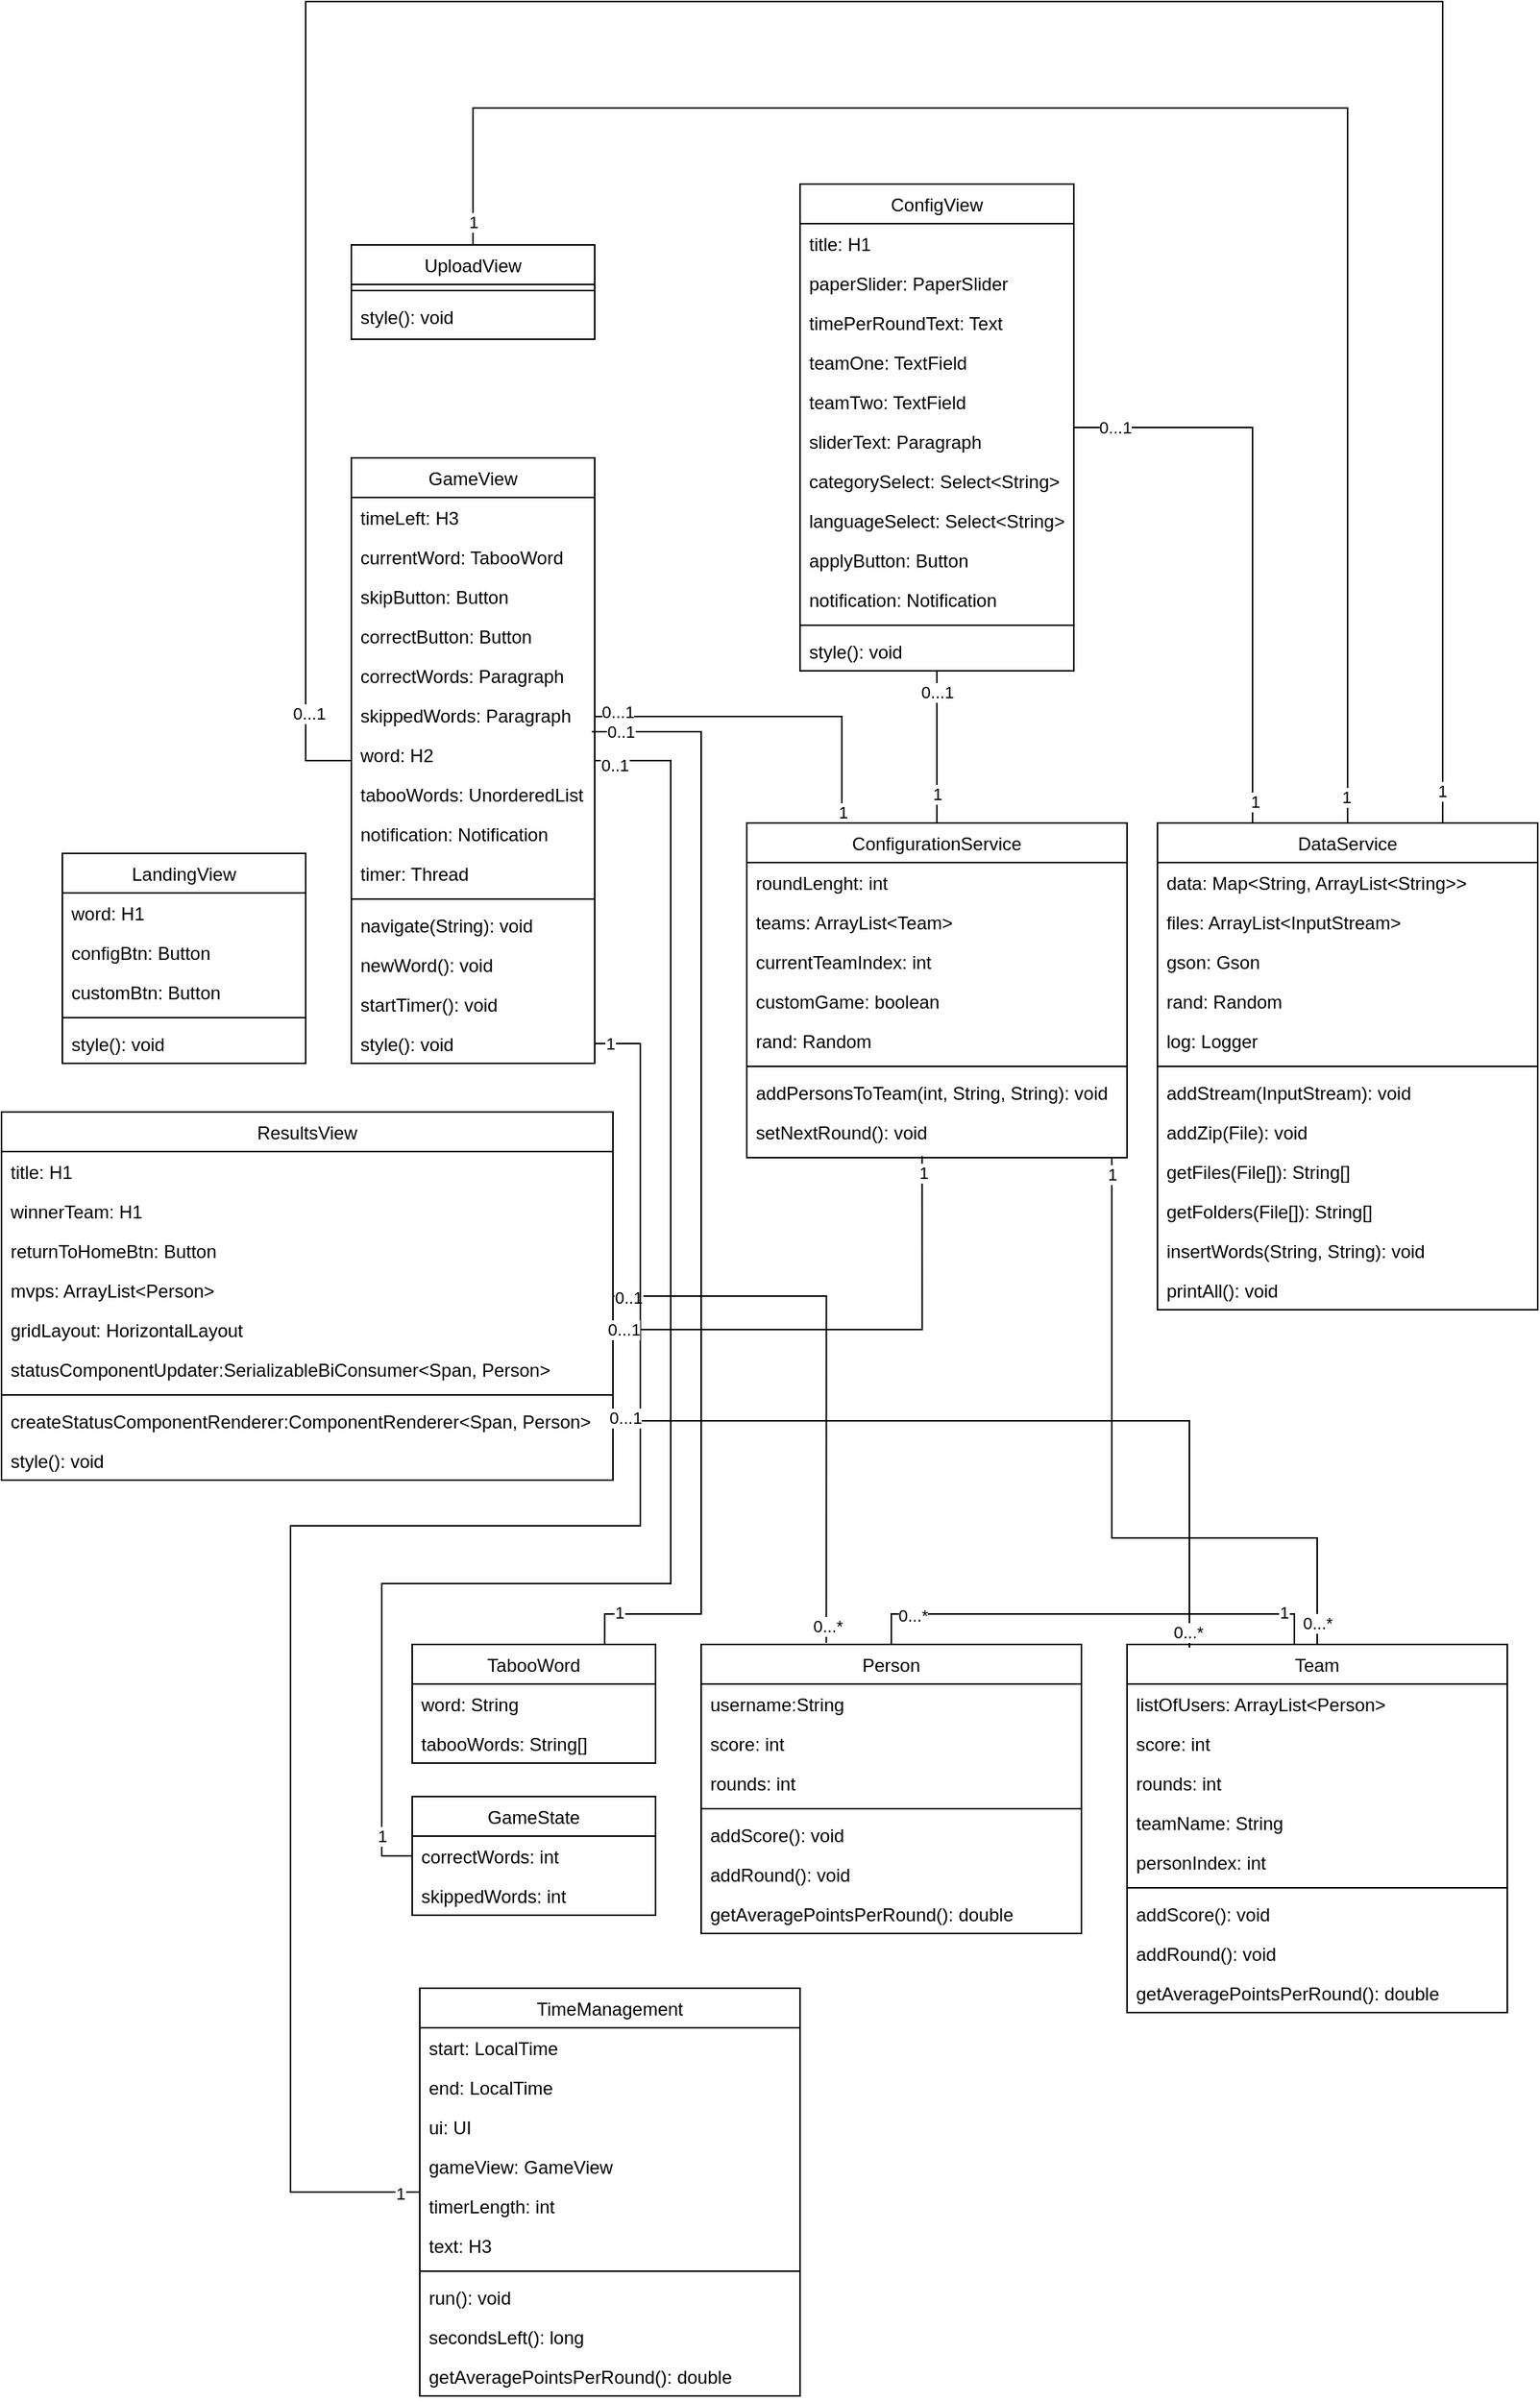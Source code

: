 <mxfile version="16.5.2" type="device"><diagram id="C5RBs43oDa-KdzZeNtuy" name="Page-1"><mxGraphModel dx="3749" dy="2058" grid="1" gridSize="10" guides="1" tooltips="1" connect="1" arrows="1" fold="1" page="1" pageScale="1" pageWidth="827" pageHeight="1169" math="0" shadow="0"><root><mxCell id="WIyWlLk6GJQsqaUBKTNV-0"/><mxCell id="WIyWlLk6GJQsqaUBKTNV-1" parent="WIyWlLk6GJQsqaUBKTNV-0"/><mxCell id="B-01L2LIRHP49PmQpTHp-0" value="LandingView" style="swimlane;fontStyle=0;align=center;verticalAlign=top;childLayout=stackLayout;horizontal=1;startSize=26;horizontalStack=0;resizeParent=1;resizeLast=0;collapsible=1;marginBottom=0;rounded=0;shadow=0;strokeWidth=1;" vertex="1" parent="WIyWlLk6GJQsqaUBKTNV-1"><mxGeometry x="130" y="1090" width="160" height="138" as="geometry"><mxRectangle x="340" y="380" width="170" height="26" as="alternateBounds"/></mxGeometry></mxCell><mxCell id="B-01L2LIRHP49PmQpTHp-1" value="word: H1&#xA;" style="text;align=left;verticalAlign=top;spacingLeft=4;spacingRight=4;overflow=hidden;rotatable=0;points=[[0,0.5],[1,0.5]];portConstraint=eastwest;" vertex="1" parent="B-01L2LIRHP49PmQpTHp-0"><mxGeometry y="26" width="160" height="26" as="geometry"/></mxCell><mxCell id="B-01L2LIRHP49PmQpTHp-3" value="configBtn: Button" style="text;align=left;verticalAlign=top;spacingLeft=4;spacingRight=4;overflow=hidden;rotatable=0;points=[[0,0.5],[1,0.5]];portConstraint=eastwest;" vertex="1" parent="B-01L2LIRHP49PmQpTHp-0"><mxGeometry y="52" width="160" height="26" as="geometry"/></mxCell><mxCell id="B-01L2LIRHP49PmQpTHp-4" value="customBtn: Button" style="text;align=left;verticalAlign=top;spacingLeft=4;spacingRight=4;overflow=hidden;rotatable=0;points=[[0,0.5],[1,0.5]];portConstraint=eastwest;" vertex="1" parent="B-01L2LIRHP49PmQpTHp-0"><mxGeometry y="78" width="160" height="26" as="geometry"/></mxCell><mxCell id="B-01L2LIRHP49PmQpTHp-2" value="" style="line;html=1;strokeWidth=1;align=left;verticalAlign=middle;spacingTop=-1;spacingLeft=3;spacingRight=3;rotatable=0;labelPosition=right;points=[];portConstraint=eastwest;" vertex="1" parent="B-01L2LIRHP49PmQpTHp-0"><mxGeometry y="104" width="160" height="8" as="geometry"/></mxCell><mxCell id="B-01L2LIRHP49PmQpTHp-5" value="style(): void" style="text;align=left;verticalAlign=top;spacingLeft=4;spacingRight=4;overflow=hidden;rotatable=0;points=[[0,0.5],[1,0.5]];portConstraint=eastwest;" vertex="1" parent="B-01L2LIRHP49PmQpTHp-0"><mxGeometry y="112" width="160" height="26" as="geometry"/></mxCell><mxCell id="B-01L2LIRHP49PmQpTHp-134" style="edgeStyle=orthogonalEdgeStyle;rounded=0;orthogonalLoop=1;jettySize=auto;html=1;entryX=0.5;entryY=0;entryDx=0;entryDy=0;endArrow=none;endFill=0;" edge="1" parent="WIyWlLk6GJQsqaUBKTNV-1" source="B-01L2LIRHP49PmQpTHp-6" target="B-01L2LIRHP49PmQpTHp-62"><mxGeometry relative="1" as="geometry"><Array as="points"><mxPoint x="400" y="600"/><mxPoint x="975" y="600"/></Array></mxGeometry></mxCell><mxCell id="B-01L2LIRHP49PmQpTHp-136" value="1" style="edgeLabel;html=1;align=center;verticalAlign=middle;resizable=0;points=[];" vertex="1" connectable="0" parent="B-01L2LIRHP49PmQpTHp-134"><mxGeometry x="-0.974" relative="1" as="geometry"><mxPoint as="offset"/></mxGeometry></mxCell><mxCell id="B-01L2LIRHP49PmQpTHp-137" value="1" style="edgeLabel;html=1;align=center;verticalAlign=middle;resizable=0;points=[];" vertex="1" connectable="0" parent="B-01L2LIRHP49PmQpTHp-134"><mxGeometry x="0.97" y="-1" relative="1" as="geometry"><mxPoint as="offset"/></mxGeometry></mxCell><mxCell id="B-01L2LIRHP49PmQpTHp-6" value="UploadView" style="swimlane;fontStyle=0;align=center;verticalAlign=top;childLayout=stackLayout;horizontal=1;startSize=26;horizontalStack=0;resizeParent=1;resizeLast=0;collapsible=1;marginBottom=0;rounded=0;shadow=0;strokeWidth=1;" vertex="1" parent="WIyWlLk6GJQsqaUBKTNV-1"><mxGeometry x="320" y="690" width="160" height="62" as="geometry"><mxRectangle x="340" y="380" width="170" height="26" as="alternateBounds"/></mxGeometry></mxCell><mxCell id="B-01L2LIRHP49PmQpTHp-10" value="" style="line;html=1;strokeWidth=1;align=left;verticalAlign=middle;spacingTop=-1;spacingLeft=3;spacingRight=3;rotatable=0;labelPosition=right;points=[];portConstraint=eastwest;" vertex="1" parent="B-01L2LIRHP49PmQpTHp-6"><mxGeometry y="26" width="160" height="8" as="geometry"/></mxCell><mxCell id="B-01L2LIRHP49PmQpTHp-11" value="style(): void" style="text;align=left;verticalAlign=top;spacingLeft=4;spacingRight=4;overflow=hidden;rotatable=0;points=[[0,0.5],[1,0.5]];portConstraint=eastwest;" vertex="1" parent="B-01L2LIRHP49PmQpTHp-6"><mxGeometry y="34" width="160" height="26" as="geometry"/></mxCell><mxCell id="B-01L2LIRHP49PmQpTHp-131" style="edgeStyle=orthogonalEdgeStyle;rounded=0;orthogonalLoop=1;jettySize=auto;html=1;entryX=0.5;entryY=0;entryDx=0;entryDy=0;endArrow=none;endFill=0;" edge="1" parent="WIyWlLk6GJQsqaUBKTNV-1" source="B-01L2LIRHP49PmQpTHp-12" target="B-01L2LIRHP49PmQpTHp-52"><mxGeometry relative="1" as="geometry"/></mxCell><mxCell id="B-01L2LIRHP49PmQpTHp-132" value="0...1" style="edgeLabel;html=1;align=center;verticalAlign=middle;resizable=0;points=[];" vertex="1" connectable="0" parent="B-01L2LIRHP49PmQpTHp-131"><mxGeometry x="-0.723" relative="1" as="geometry"><mxPoint as="offset"/></mxGeometry></mxCell><mxCell id="B-01L2LIRHP49PmQpTHp-133" value="1" style="edgeLabel;html=1;align=center;verticalAlign=middle;resizable=0;points=[];" vertex="1" connectable="0" parent="B-01L2LIRHP49PmQpTHp-131"><mxGeometry x="0.614" relative="1" as="geometry"><mxPoint as="offset"/></mxGeometry></mxCell><mxCell id="B-01L2LIRHP49PmQpTHp-135" style="edgeStyle=orthogonalEdgeStyle;rounded=0;orthogonalLoop=1;jettySize=auto;html=1;entryX=0.25;entryY=0;entryDx=0;entryDy=0;endArrow=none;endFill=0;" edge="1" parent="WIyWlLk6GJQsqaUBKTNV-1" source="B-01L2LIRHP49PmQpTHp-12" target="B-01L2LIRHP49PmQpTHp-62"><mxGeometry relative="1" as="geometry"/></mxCell><mxCell id="B-01L2LIRHP49PmQpTHp-138" value="0...1" style="edgeLabel;html=1;align=center;verticalAlign=middle;resizable=0;points=[];" vertex="1" connectable="0" parent="B-01L2LIRHP49PmQpTHp-135"><mxGeometry x="-0.857" relative="1" as="geometry"><mxPoint as="offset"/></mxGeometry></mxCell><mxCell id="B-01L2LIRHP49PmQpTHp-139" value="1" style="edgeLabel;html=1;align=center;verticalAlign=middle;resizable=0;points=[];" vertex="1" connectable="0" parent="B-01L2LIRHP49PmQpTHp-135"><mxGeometry x="0.922" y="1" relative="1" as="geometry"><mxPoint as="offset"/></mxGeometry></mxCell><mxCell id="B-01L2LIRHP49PmQpTHp-12" value="ConfigView" style="swimlane;fontStyle=0;align=center;verticalAlign=top;childLayout=stackLayout;horizontal=1;startSize=26;horizontalStack=0;resizeParent=1;resizeLast=0;collapsible=1;marginBottom=0;rounded=0;shadow=0;strokeWidth=1;" vertex="1" parent="WIyWlLk6GJQsqaUBKTNV-1"><mxGeometry x="615" y="650" width="180" height="320" as="geometry"><mxRectangle x="340" y="380" width="170" height="26" as="alternateBounds"/></mxGeometry></mxCell><mxCell id="B-01L2LIRHP49PmQpTHp-13" value="title: H1" style="text;align=left;verticalAlign=top;spacingLeft=4;spacingRight=4;overflow=hidden;rotatable=0;points=[[0,0.5],[1,0.5]];portConstraint=eastwest;" vertex="1" parent="B-01L2LIRHP49PmQpTHp-12"><mxGeometry y="26" width="180" height="26" as="geometry"/></mxCell><mxCell id="B-01L2LIRHP49PmQpTHp-14" value="paperSlider: PaperSlider" style="text;align=left;verticalAlign=top;spacingLeft=4;spacingRight=4;overflow=hidden;rotatable=0;points=[[0,0.5],[1,0.5]];portConstraint=eastwest;" vertex="1" parent="B-01L2LIRHP49PmQpTHp-12"><mxGeometry y="52" width="180" height="26" as="geometry"/></mxCell><mxCell id="B-01L2LIRHP49PmQpTHp-17" value="timePerRoundText: Text" style="text;align=left;verticalAlign=top;spacingLeft=4;spacingRight=4;overflow=hidden;rotatable=0;points=[[0,0.5],[1,0.5]];portConstraint=eastwest;" vertex="1" parent="B-01L2LIRHP49PmQpTHp-12"><mxGeometry y="78" width="180" height="26" as="geometry"/></mxCell><mxCell id="B-01L2LIRHP49PmQpTHp-19" value="teamOne: TextField" style="text;align=left;verticalAlign=top;spacingLeft=4;spacingRight=4;overflow=hidden;rotatable=0;points=[[0,0.5],[1,0.5]];portConstraint=eastwest;" vertex="1" parent="B-01L2LIRHP49PmQpTHp-12"><mxGeometry y="104" width="180" height="26" as="geometry"/></mxCell><mxCell id="B-01L2LIRHP49PmQpTHp-20" value="teamTwo: TextField" style="text;align=left;verticalAlign=top;spacingLeft=4;spacingRight=4;overflow=hidden;rotatable=0;points=[[0,0.5],[1,0.5]];portConstraint=eastwest;" vertex="1" parent="B-01L2LIRHP49PmQpTHp-12"><mxGeometry y="130" width="180" height="26" as="geometry"/></mxCell><mxCell id="B-01L2LIRHP49PmQpTHp-18" value="sliderText: Paragraph" style="text;align=left;verticalAlign=top;spacingLeft=4;spacingRight=4;overflow=hidden;rotatable=0;points=[[0,0.5],[1,0.5]];portConstraint=eastwest;" vertex="1" parent="B-01L2LIRHP49PmQpTHp-12"><mxGeometry y="156" width="180" height="26" as="geometry"/></mxCell><mxCell id="B-01L2LIRHP49PmQpTHp-21" value="categorySelect: Select&lt;String&gt;" style="text;align=left;verticalAlign=top;spacingLeft=4;spacingRight=4;overflow=hidden;rotatable=0;points=[[0,0.5],[1,0.5]];portConstraint=eastwest;" vertex="1" parent="B-01L2LIRHP49PmQpTHp-12"><mxGeometry y="182" width="180" height="26" as="geometry"/></mxCell><mxCell id="B-01L2LIRHP49PmQpTHp-22" value="languageSelect: Select&lt;String&gt;" style="text;align=left;verticalAlign=top;spacingLeft=4;spacingRight=4;overflow=hidden;rotatable=0;points=[[0,0.5],[1,0.5]];portConstraint=eastwest;" vertex="1" parent="B-01L2LIRHP49PmQpTHp-12"><mxGeometry y="208" width="180" height="26" as="geometry"/></mxCell><mxCell id="B-01L2LIRHP49PmQpTHp-23" value="applyButton: Button" style="text;align=left;verticalAlign=top;spacingLeft=4;spacingRight=4;overflow=hidden;rotatable=0;points=[[0,0.5],[1,0.5]];portConstraint=eastwest;" vertex="1" parent="B-01L2LIRHP49PmQpTHp-12"><mxGeometry y="234" width="180" height="26" as="geometry"/></mxCell><mxCell id="B-01L2LIRHP49PmQpTHp-24" value="notification: Notification" style="text;align=left;verticalAlign=top;spacingLeft=4;spacingRight=4;overflow=hidden;rotatable=0;points=[[0,0.5],[1,0.5]];portConstraint=eastwest;" vertex="1" parent="B-01L2LIRHP49PmQpTHp-12"><mxGeometry y="260" width="180" height="26" as="geometry"/></mxCell><mxCell id="B-01L2LIRHP49PmQpTHp-15" value="" style="line;html=1;strokeWidth=1;align=left;verticalAlign=middle;spacingTop=-1;spacingLeft=3;spacingRight=3;rotatable=0;labelPosition=right;points=[];portConstraint=eastwest;" vertex="1" parent="B-01L2LIRHP49PmQpTHp-12"><mxGeometry y="286" width="180" height="8" as="geometry"/></mxCell><mxCell id="B-01L2LIRHP49PmQpTHp-16" value="style(): void" style="text;align=left;verticalAlign=top;spacingLeft=4;spacingRight=4;overflow=hidden;rotatable=0;points=[[0,0.5],[1,0.5]];portConstraint=eastwest;" vertex="1" parent="B-01L2LIRHP49PmQpTHp-12"><mxGeometry y="294" width="180" height="26" as="geometry"/></mxCell><mxCell id="B-01L2LIRHP49PmQpTHp-140" style="edgeStyle=orthogonalEdgeStyle;rounded=0;orthogonalLoop=1;jettySize=auto;html=1;entryX=0;entryY=0.5;entryDx=0;entryDy=0;endArrow=none;endFill=0;" edge="1" parent="WIyWlLk6GJQsqaUBKTNV-1" source="B-01L2LIRHP49PmQpTHp-25" target="B-01L2LIRHP49PmQpTHp-115"><mxGeometry relative="1" as="geometry"><Array as="points"><mxPoint x="530" y="1029"/><mxPoint x="530" y="1570"/><mxPoint x="340" y="1570"/><mxPoint x="340" y="1749"/></Array></mxGeometry></mxCell><mxCell id="B-01L2LIRHP49PmQpTHp-155" value="1" style="edgeLabel;html=1;align=center;verticalAlign=middle;resizable=0;points=[];" vertex="1" connectable="0" parent="B-01L2LIRHP49PmQpTHp-140"><mxGeometry x="0.933" relative="1" as="geometry"><mxPoint as="offset"/></mxGeometry></mxCell><mxCell id="B-01L2LIRHP49PmQpTHp-156" value="0..1" style="edgeLabel;html=1;align=center;verticalAlign=middle;resizable=0;points=[];" vertex="1" connectable="0" parent="B-01L2LIRHP49PmQpTHp-140"><mxGeometry x="-0.974" y="-3" relative="1" as="geometry"><mxPoint as="offset"/></mxGeometry></mxCell><mxCell id="B-01L2LIRHP49PmQpTHp-141" style="edgeStyle=orthogonalEdgeStyle;rounded=0;orthogonalLoop=1;jettySize=auto;html=1;entryX=0.25;entryY=0;entryDx=0;entryDy=0;endArrow=none;endFill=0;" edge="1" parent="WIyWlLk6GJQsqaUBKTNV-1" source="B-01L2LIRHP49PmQpTHp-25" target="B-01L2LIRHP49PmQpTHp-52"><mxGeometry relative="1" as="geometry"><Array as="points"><mxPoint x="642" y="1000"/></Array></mxGeometry></mxCell><mxCell id="B-01L2LIRHP49PmQpTHp-151" value="0...1" style="edgeLabel;html=1;align=center;verticalAlign=middle;resizable=0;points=[];" vertex="1" connectable="0" parent="B-01L2LIRHP49PmQpTHp-141"><mxGeometry x="-0.873" y="-1" relative="1" as="geometry"><mxPoint y="-4" as="offset"/></mxGeometry></mxCell><mxCell id="B-01L2LIRHP49PmQpTHp-152" value="1" style="edgeLabel;html=1;align=center;verticalAlign=middle;resizable=0;points=[];" vertex="1" connectable="0" parent="B-01L2LIRHP49PmQpTHp-141"><mxGeometry x="0.936" relative="1" as="geometry"><mxPoint as="offset"/></mxGeometry></mxCell><mxCell id="B-01L2LIRHP49PmQpTHp-143" style="edgeStyle=orthogonalEdgeStyle;rounded=0;orthogonalLoop=1;jettySize=auto;html=1;entryX=0.75;entryY=0;entryDx=0;entryDy=0;endArrow=none;endFill=0;" edge="1" parent="WIyWlLk6GJQsqaUBKTNV-1" source="B-01L2LIRHP49PmQpTHp-25" target="B-01L2LIRHP49PmQpTHp-62"><mxGeometry relative="1" as="geometry"><Array as="points"><mxPoint x="290" y="1029"/><mxPoint x="290" y="530"/><mxPoint x="1038" y="530"/></Array></mxGeometry></mxCell><mxCell id="B-01L2LIRHP49PmQpTHp-170" value="0...1" style="edgeLabel;html=1;align=center;verticalAlign=middle;resizable=0;points=[];" vertex="1" connectable="0" parent="B-01L2LIRHP49PmQpTHp-143"><mxGeometry x="-0.933" y="-2" relative="1" as="geometry"><mxPoint as="offset"/></mxGeometry></mxCell><mxCell id="B-01L2LIRHP49PmQpTHp-171" value="1" style="edgeLabel;html=1;align=center;verticalAlign=middle;resizable=0;points=[];" vertex="1" connectable="0" parent="B-01L2LIRHP49PmQpTHp-143"><mxGeometry x="0.977" y="-1" relative="1" as="geometry"><mxPoint as="offset"/></mxGeometry></mxCell><mxCell id="B-01L2LIRHP49PmQpTHp-25" value="GameView" style="swimlane;fontStyle=0;align=center;verticalAlign=top;childLayout=stackLayout;horizontal=1;startSize=26;horizontalStack=0;resizeParent=1;resizeLast=0;collapsible=1;marginBottom=0;rounded=0;shadow=0;strokeWidth=1;" vertex="1" parent="WIyWlLk6GJQsqaUBKTNV-1"><mxGeometry x="320" y="830" width="160" height="398" as="geometry"><mxRectangle x="340" y="380" width="170" height="26" as="alternateBounds"/></mxGeometry></mxCell><mxCell id="B-01L2LIRHP49PmQpTHp-26" value="timeLeft: H3" style="text;align=left;verticalAlign=top;spacingLeft=4;spacingRight=4;overflow=hidden;rotatable=0;points=[[0,0.5],[1,0.5]];portConstraint=eastwest;" vertex="1" parent="B-01L2LIRHP49PmQpTHp-25"><mxGeometry y="26" width="160" height="26" as="geometry"/></mxCell><mxCell id="B-01L2LIRHP49PmQpTHp-27" value="currentWord: TabooWord" style="text;align=left;verticalAlign=top;spacingLeft=4;spacingRight=4;overflow=hidden;rotatable=0;points=[[0,0.5],[1,0.5]];portConstraint=eastwest;" vertex="1" parent="B-01L2LIRHP49PmQpTHp-25"><mxGeometry y="52" width="160" height="26" as="geometry"/></mxCell><mxCell id="B-01L2LIRHP49PmQpTHp-30" value="skipButton: Button" style="text;align=left;verticalAlign=top;spacingLeft=4;spacingRight=4;overflow=hidden;rotatable=0;points=[[0,0.5],[1,0.5]];portConstraint=eastwest;" vertex="1" parent="B-01L2LIRHP49PmQpTHp-25"><mxGeometry y="78" width="160" height="26" as="geometry"/></mxCell><mxCell id="B-01L2LIRHP49PmQpTHp-32" value="correctButton: Button" style="text;align=left;verticalAlign=top;spacingLeft=4;spacingRight=4;overflow=hidden;rotatable=0;points=[[0,0.5],[1,0.5]];portConstraint=eastwest;" vertex="1" parent="B-01L2LIRHP49PmQpTHp-25"><mxGeometry y="104" width="160" height="26" as="geometry"/></mxCell><mxCell id="B-01L2LIRHP49PmQpTHp-33" value="correctWords: Paragraph" style="text;align=left;verticalAlign=top;spacingLeft=4;spacingRight=4;overflow=hidden;rotatable=0;points=[[0,0.5],[1,0.5]];portConstraint=eastwest;" vertex="1" parent="B-01L2LIRHP49PmQpTHp-25"><mxGeometry y="130" width="160" height="26" as="geometry"/></mxCell><mxCell id="B-01L2LIRHP49PmQpTHp-34" value="skippedWords: Paragraph" style="text;align=left;verticalAlign=top;spacingLeft=4;spacingRight=4;overflow=hidden;rotatable=0;points=[[0,0.5],[1,0.5]];portConstraint=eastwest;" vertex="1" parent="B-01L2LIRHP49PmQpTHp-25"><mxGeometry y="156" width="160" height="26" as="geometry"/></mxCell><mxCell id="B-01L2LIRHP49PmQpTHp-35" value="word: H2" style="text;align=left;verticalAlign=top;spacingLeft=4;spacingRight=4;overflow=hidden;rotatable=0;points=[[0,0.5],[1,0.5]];portConstraint=eastwest;" vertex="1" parent="B-01L2LIRHP49PmQpTHp-25"><mxGeometry y="182" width="160" height="26" as="geometry"/></mxCell><mxCell id="B-01L2LIRHP49PmQpTHp-36" value="tabooWords: UnorderedList" style="text;align=left;verticalAlign=top;spacingLeft=4;spacingRight=4;overflow=hidden;rotatable=0;points=[[0,0.5],[1,0.5]];portConstraint=eastwest;" vertex="1" parent="B-01L2LIRHP49PmQpTHp-25"><mxGeometry y="208" width="160" height="26" as="geometry"/></mxCell><mxCell id="B-01L2LIRHP49PmQpTHp-37" value="notification: Notification" style="text;align=left;verticalAlign=top;spacingLeft=4;spacingRight=4;overflow=hidden;rotatable=0;points=[[0,0.5],[1,0.5]];portConstraint=eastwest;" vertex="1" parent="B-01L2LIRHP49PmQpTHp-25"><mxGeometry y="234" width="160" height="26" as="geometry"/></mxCell><mxCell id="B-01L2LIRHP49PmQpTHp-38" value="timer: Thread" style="text;align=left;verticalAlign=top;spacingLeft=4;spacingRight=4;overflow=hidden;rotatable=0;points=[[0,0.5],[1,0.5]];portConstraint=eastwest;" vertex="1" parent="B-01L2LIRHP49PmQpTHp-25"><mxGeometry y="260" width="160" height="26" as="geometry"/></mxCell><mxCell id="B-01L2LIRHP49PmQpTHp-28" value="" style="line;html=1;strokeWidth=1;align=left;verticalAlign=middle;spacingTop=-1;spacingLeft=3;spacingRight=3;rotatable=0;labelPosition=right;points=[];portConstraint=eastwest;" vertex="1" parent="B-01L2LIRHP49PmQpTHp-25"><mxGeometry y="286" width="160" height="8" as="geometry"/></mxCell><mxCell id="B-01L2LIRHP49PmQpTHp-29" value="navigate(String): void" style="text;align=left;verticalAlign=top;spacingLeft=4;spacingRight=4;overflow=hidden;rotatable=0;points=[[0,0.5],[1,0.5]];portConstraint=eastwest;" vertex="1" parent="B-01L2LIRHP49PmQpTHp-25"><mxGeometry y="294" width="160" height="26" as="geometry"/></mxCell><mxCell id="B-01L2LIRHP49PmQpTHp-40" value="newWord(): void" style="text;align=left;verticalAlign=top;spacingLeft=4;spacingRight=4;overflow=hidden;rotatable=0;points=[[0,0.5],[1,0.5]];portConstraint=eastwest;" vertex="1" parent="B-01L2LIRHP49PmQpTHp-25"><mxGeometry y="320" width="160" height="26" as="geometry"/></mxCell><mxCell id="B-01L2LIRHP49PmQpTHp-41" value="startTimer(): void" style="text;align=left;verticalAlign=top;spacingLeft=4;spacingRight=4;overflow=hidden;rotatable=0;points=[[0,0.5],[1,0.5]];portConstraint=eastwest;" vertex="1" parent="B-01L2LIRHP49PmQpTHp-25"><mxGeometry y="346" width="160" height="26" as="geometry"/></mxCell><mxCell id="B-01L2LIRHP49PmQpTHp-39" value="style(): void" style="text;align=left;verticalAlign=top;spacingLeft=4;spacingRight=4;overflow=hidden;rotatable=0;points=[[0,0.5],[1,0.5]];portConstraint=eastwest;" vertex="1" parent="B-01L2LIRHP49PmQpTHp-25"><mxGeometry y="372" width="160" height="26" as="geometry"/></mxCell><mxCell id="B-01L2LIRHP49PmQpTHp-149" style="edgeStyle=orthogonalEdgeStyle;rounded=0;orthogonalLoop=1;jettySize=auto;html=1;entryX=0.329;entryY=-0.005;entryDx=0;entryDy=0;entryPerimeter=0;endArrow=none;endFill=0;" edge="1" parent="WIyWlLk6GJQsqaUBKTNV-1" source="B-01L2LIRHP49PmQpTHp-42" target="B-01L2LIRHP49PmQpTHp-94"><mxGeometry relative="1" as="geometry"/></mxCell><mxCell id="B-01L2LIRHP49PmQpTHp-157" value="0..1" style="edgeLabel;html=1;align=center;verticalAlign=middle;resizable=0;points=[];" vertex="1" connectable="0" parent="B-01L2LIRHP49PmQpTHp-149"><mxGeometry x="-0.948" y="-1" relative="1" as="geometry"><mxPoint as="offset"/></mxGeometry></mxCell><mxCell id="B-01L2LIRHP49PmQpTHp-159" value="0...*" style="edgeLabel;html=1;align=center;verticalAlign=middle;resizable=0;points=[];" vertex="1" connectable="0" parent="B-01L2LIRHP49PmQpTHp-149"><mxGeometry x="0.942" relative="1" as="geometry"><mxPoint as="offset"/></mxGeometry></mxCell><mxCell id="B-01L2LIRHP49PmQpTHp-42" value="ResultsView" style="swimlane;fontStyle=0;align=center;verticalAlign=top;childLayout=stackLayout;horizontal=1;startSize=26;horizontalStack=0;resizeParent=1;resizeLast=0;collapsible=1;marginBottom=0;rounded=0;shadow=0;strokeWidth=1;" vertex="1" parent="WIyWlLk6GJQsqaUBKTNV-1"><mxGeometry x="90" y="1260" width="402" height="242" as="geometry"><mxRectangle x="340" y="380" width="170" height="26" as="alternateBounds"/></mxGeometry></mxCell><mxCell id="B-01L2LIRHP49PmQpTHp-43" value="title: H1&#xA;" style="text;align=left;verticalAlign=top;spacingLeft=4;spacingRight=4;overflow=hidden;rotatable=0;points=[[0,0.5],[1,0.5]];portConstraint=eastwest;" vertex="1" parent="B-01L2LIRHP49PmQpTHp-42"><mxGeometry y="26" width="402" height="26" as="geometry"/></mxCell><mxCell id="B-01L2LIRHP49PmQpTHp-44" value="winnerTeam: H1" style="text;align=left;verticalAlign=top;spacingLeft=4;spacingRight=4;overflow=hidden;rotatable=0;points=[[0,0.5],[1,0.5]];portConstraint=eastwest;" vertex="1" parent="B-01L2LIRHP49PmQpTHp-42"><mxGeometry y="52" width="402" height="26" as="geometry"/></mxCell><mxCell id="B-01L2LIRHP49PmQpTHp-45" value="returnToHomeBtn: Button" style="text;align=left;verticalAlign=top;spacingLeft=4;spacingRight=4;overflow=hidden;rotatable=0;points=[[0,0.5],[1,0.5]];portConstraint=eastwest;" vertex="1" parent="B-01L2LIRHP49PmQpTHp-42"><mxGeometry y="78" width="402" height="26" as="geometry"/></mxCell><mxCell id="B-01L2LIRHP49PmQpTHp-48" value="mvps: ArrayList&lt;Person&gt;" style="text;align=left;verticalAlign=top;spacingLeft=4;spacingRight=4;overflow=hidden;rotatable=0;points=[[0,0.5],[1,0.5]];portConstraint=eastwest;" vertex="1" parent="B-01L2LIRHP49PmQpTHp-42"><mxGeometry y="104" width="402" height="26" as="geometry"/></mxCell><mxCell id="B-01L2LIRHP49PmQpTHp-49" value="gridLayout: HorizontalLayout" style="text;align=left;verticalAlign=top;spacingLeft=4;spacingRight=4;overflow=hidden;rotatable=0;points=[[0,0.5],[1,0.5]];portConstraint=eastwest;" vertex="1" parent="B-01L2LIRHP49PmQpTHp-42"><mxGeometry y="130" width="402" height="26" as="geometry"/></mxCell><mxCell id="B-01L2LIRHP49PmQpTHp-50" value="statusComponentUpdater:SerializableBiConsumer&lt;Span, Person&gt;" style="text;align=left;verticalAlign=top;spacingLeft=4;spacingRight=4;overflow=hidden;rotatable=0;points=[[0,0.5],[1,0.5]];portConstraint=eastwest;" vertex="1" parent="B-01L2LIRHP49PmQpTHp-42"><mxGeometry y="156" width="402" height="26" as="geometry"/></mxCell><mxCell id="B-01L2LIRHP49PmQpTHp-46" value="" style="line;html=1;strokeWidth=1;align=left;verticalAlign=middle;spacingTop=-1;spacingLeft=3;spacingRight=3;rotatable=0;labelPosition=right;points=[];portConstraint=eastwest;" vertex="1" parent="B-01L2LIRHP49PmQpTHp-42"><mxGeometry y="182" width="402" height="8" as="geometry"/></mxCell><mxCell id="B-01L2LIRHP49PmQpTHp-51" value="createStatusComponentRenderer:ComponentRenderer&lt;Span, Person&gt;" style="text;align=left;verticalAlign=top;spacingLeft=4;spacingRight=4;overflow=hidden;rotatable=0;points=[[0,0.5],[1,0.5]];portConstraint=eastwest;" vertex="1" parent="B-01L2LIRHP49PmQpTHp-42"><mxGeometry y="190" width="402" height="26" as="geometry"/></mxCell><mxCell id="B-01L2LIRHP49PmQpTHp-47" value="style(): void" style="text;align=left;verticalAlign=top;spacingLeft=4;spacingRight=4;overflow=hidden;rotatable=0;points=[[0,0.5],[1,0.5]];portConstraint=eastwest;" vertex="1" parent="B-01L2LIRHP49PmQpTHp-42"><mxGeometry y="216" width="402" height="26" as="geometry"/></mxCell><mxCell id="B-01L2LIRHP49PmQpTHp-52" value="ConfigurationService" style="swimlane;fontStyle=0;align=center;verticalAlign=top;childLayout=stackLayout;horizontal=1;startSize=26;horizontalStack=0;resizeParent=1;resizeLast=0;collapsible=1;marginBottom=0;rounded=0;shadow=0;strokeWidth=1;" vertex="1" parent="WIyWlLk6GJQsqaUBKTNV-1"><mxGeometry x="580" y="1070" width="250" height="220" as="geometry"><mxRectangle x="340" y="380" width="170" height="26" as="alternateBounds"/></mxGeometry></mxCell><mxCell id="B-01L2LIRHP49PmQpTHp-53" value="roundLenght: int" style="text;align=left;verticalAlign=top;spacingLeft=4;spacingRight=4;overflow=hidden;rotatable=0;points=[[0,0.5],[1,0.5]];portConstraint=eastwest;" vertex="1" parent="B-01L2LIRHP49PmQpTHp-52"><mxGeometry y="26" width="250" height="26" as="geometry"/></mxCell><mxCell id="B-01L2LIRHP49PmQpTHp-54" value="teams: ArrayList&lt;Team&gt;" style="text;align=left;verticalAlign=top;spacingLeft=4;spacingRight=4;overflow=hidden;rotatable=0;points=[[0,0.5],[1,0.5]];portConstraint=eastwest;" vertex="1" parent="B-01L2LIRHP49PmQpTHp-52"><mxGeometry y="52" width="250" height="26" as="geometry"/></mxCell><mxCell id="B-01L2LIRHP49PmQpTHp-55" value="currentTeamIndex: int" style="text;align=left;verticalAlign=top;spacingLeft=4;spacingRight=4;overflow=hidden;rotatable=0;points=[[0,0.5],[1,0.5]];portConstraint=eastwest;" vertex="1" parent="B-01L2LIRHP49PmQpTHp-52"><mxGeometry y="78" width="250" height="26" as="geometry"/></mxCell><mxCell id="B-01L2LIRHP49PmQpTHp-58" value="customGame: boolean" style="text;align=left;verticalAlign=top;spacingLeft=4;spacingRight=4;overflow=hidden;rotatable=0;points=[[0,0.5],[1,0.5]];portConstraint=eastwest;" vertex="1" parent="B-01L2LIRHP49PmQpTHp-52"><mxGeometry y="104" width="250" height="26" as="geometry"/></mxCell><mxCell id="B-01L2LIRHP49PmQpTHp-59" value="rand: Random" style="text;align=left;verticalAlign=top;spacingLeft=4;spacingRight=4;overflow=hidden;rotatable=0;points=[[0,0.5],[1,0.5]];portConstraint=eastwest;" vertex="1" parent="B-01L2LIRHP49PmQpTHp-52"><mxGeometry y="130" width="250" height="26" as="geometry"/></mxCell><mxCell id="B-01L2LIRHP49PmQpTHp-56" value="" style="line;html=1;strokeWidth=1;align=left;verticalAlign=middle;spacingTop=-1;spacingLeft=3;spacingRight=3;rotatable=0;labelPosition=right;points=[];portConstraint=eastwest;" vertex="1" parent="B-01L2LIRHP49PmQpTHp-52"><mxGeometry y="156" width="250" height="8" as="geometry"/></mxCell><mxCell id="B-01L2LIRHP49PmQpTHp-60" value="addPersonsToTeam(int, String, String): void" style="text;align=left;verticalAlign=top;spacingLeft=4;spacingRight=4;overflow=hidden;rotatable=0;points=[[0,0.5],[1,0.5]];portConstraint=eastwest;" vertex="1" parent="B-01L2LIRHP49PmQpTHp-52"><mxGeometry y="164" width="250" height="26" as="geometry"/></mxCell><mxCell id="B-01L2LIRHP49PmQpTHp-61" value="setNextRound(): void" style="text;align=left;verticalAlign=top;spacingLeft=4;spacingRight=4;overflow=hidden;rotatable=0;points=[[0,0.5],[1,0.5]];portConstraint=eastwest;" vertex="1" parent="B-01L2LIRHP49PmQpTHp-52"><mxGeometry y="190" width="250" height="26" as="geometry"/></mxCell><mxCell id="B-01L2LIRHP49PmQpTHp-62" value="DataService" style="swimlane;fontStyle=0;align=center;verticalAlign=top;childLayout=stackLayout;horizontal=1;startSize=26;horizontalStack=0;resizeParent=1;resizeLast=0;collapsible=1;marginBottom=0;rounded=0;shadow=0;strokeWidth=1;" vertex="1" parent="WIyWlLk6GJQsqaUBKTNV-1"><mxGeometry x="850" y="1070" width="250" height="320" as="geometry"><mxRectangle x="340" y="380" width="170" height="26" as="alternateBounds"/></mxGeometry></mxCell><mxCell id="B-01L2LIRHP49PmQpTHp-63" value="data: Map&lt;String, ArrayList&lt;String&gt;&gt;" style="text;align=left;verticalAlign=top;spacingLeft=4;spacingRight=4;overflow=hidden;rotatable=0;points=[[0,0.5],[1,0.5]];portConstraint=eastwest;" vertex="1" parent="B-01L2LIRHP49PmQpTHp-62"><mxGeometry y="26" width="250" height="26" as="geometry"/></mxCell><mxCell id="B-01L2LIRHP49PmQpTHp-64" value="files: ArrayList&lt;InputStream&gt;" style="text;align=left;verticalAlign=top;spacingLeft=4;spacingRight=4;overflow=hidden;rotatable=0;points=[[0,0.5],[1,0.5]];portConstraint=eastwest;" vertex="1" parent="B-01L2LIRHP49PmQpTHp-62"><mxGeometry y="52" width="250" height="26" as="geometry"/></mxCell><mxCell id="B-01L2LIRHP49PmQpTHp-65" value="gson: Gson" style="text;align=left;verticalAlign=top;spacingLeft=4;spacingRight=4;overflow=hidden;rotatable=0;points=[[0,0.5],[1,0.5]];portConstraint=eastwest;" vertex="1" parent="B-01L2LIRHP49PmQpTHp-62"><mxGeometry y="78" width="250" height="26" as="geometry"/></mxCell><mxCell id="B-01L2LIRHP49PmQpTHp-66" value="rand: Random" style="text;align=left;verticalAlign=top;spacingLeft=4;spacingRight=4;overflow=hidden;rotatable=0;points=[[0,0.5],[1,0.5]];portConstraint=eastwest;" vertex="1" parent="B-01L2LIRHP49PmQpTHp-62"><mxGeometry y="104" width="250" height="26" as="geometry"/></mxCell><mxCell id="B-01L2LIRHP49PmQpTHp-67" value="log: Logger" style="text;align=left;verticalAlign=top;spacingLeft=4;spacingRight=4;overflow=hidden;rotatable=0;points=[[0,0.5],[1,0.5]];portConstraint=eastwest;" vertex="1" parent="B-01L2LIRHP49PmQpTHp-62"><mxGeometry y="130" width="250" height="26" as="geometry"/></mxCell><mxCell id="B-01L2LIRHP49PmQpTHp-68" value="" style="line;html=1;strokeWidth=1;align=left;verticalAlign=middle;spacingTop=-1;spacingLeft=3;spacingRight=3;rotatable=0;labelPosition=right;points=[];portConstraint=eastwest;" vertex="1" parent="B-01L2LIRHP49PmQpTHp-62"><mxGeometry y="156" width="250" height="8" as="geometry"/></mxCell><mxCell id="B-01L2LIRHP49PmQpTHp-70" value="addStream(InputStream): void" style="text;align=left;verticalAlign=top;spacingLeft=4;spacingRight=4;overflow=hidden;rotatable=0;points=[[0,0.5],[1,0.5]];portConstraint=eastwest;" vertex="1" parent="B-01L2LIRHP49PmQpTHp-62"><mxGeometry y="164" width="250" height="26" as="geometry"/></mxCell><mxCell id="B-01L2LIRHP49PmQpTHp-71" value="addZip(File): void" style="text;align=left;verticalAlign=top;spacingLeft=4;spacingRight=4;overflow=hidden;rotatable=0;points=[[0,0.5],[1,0.5]];portConstraint=eastwest;" vertex="1" parent="B-01L2LIRHP49PmQpTHp-62"><mxGeometry y="190" width="250" height="26" as="geometry"/></mxCell><mxCell id="B-01L2LIRHP49PmQpTHp-72" value="getFiles(File[]): String[]" style="text;align=left;verticalAlign=top;spacingLeft=4;spacingRight=4;overflow=hidden;rotatable=0;points=[[0,0.5],[1,0.5]];portConstraint=eastwest;" vertex="1" parent="B-01L2LIRHP49PmQpTHp-62"><mxGeometry y="216" width="250" height="26" as="geometry"/></mxCell><mxCell id="B-01L2LIRHP49PmQpTHp-73" value="getFolders(File[]): String[]&#xA;" style="text;align=left;verticalAlign=top;spacingLeft=4;spacingRight=4;overflow=hidden;rotatable=0;points=[[0,0.5],[1,0.5]];portConstraint=eastwest;" vertex="1" parent="B-01L2LIRHP49PmQpTHp-62"><mxGeometry y="242" width="250" height="26" as="geometry"/></mxCell><mxCell id="B-01L2LIRHP49PmQpTHp-74" value="insertWords(String, String): void" style="text;align=left;verticalAlign=top;spacingLeft=4;spacingRight=4;overflow=hidden;rotatable=0;points=[[0,0.5],[1,0.5]];portConstraint=eastwest;" vertex="1" parent="B-01L2LIRHP49PmQpTHp-62"><mxGeometry y="268" width="250" height="26" as="geometry"/></mxCell><mxCell id="B-01L2LIRHP49PmQpTHp-75" value="printAll(): void" style="text;align=left;verticalAlign=top;spacingLeft=4;spacingRight=4;overflow=hidden;rotatable=0;points=[[0,0.5],[1,0.5]];portConstraint=eastwest;" vertex="1" parent="B-01L2LIRHP49PmQpTHp-62"><mxGeometry y="294" width="250" height="26" as="geometry"/></mxCell><mxCell id="B-01L2LIRHP49PmQpTHp-145" value="" style="edgeStyle=orthogonalEdgeStyle;rounded=0;orthogonalLoop=1;jettySize=auto;html=1;endArrow=none;endFill=0;exitX=0.791;exitY=0.013;exitDx=0;exitDy=0;exitPerimeter=0;" edge="1" parent="WIyWlLk6GJQsqaUBKTNV-1" source="B-01L2LIRHP49PmQpTHp-76"><mxGeometry relative="1" as="geometry"><mxPoint x="478" y="1010" as="targetPoint"/><Array as="points"><mxPoint x="487" y="1590"/><mxPoint x="550" y="1590"/><mxPoint x="550" y="1010"/></Array></mxGeometry></mxCell><mxCell id="B-01L2LIRHP49PmQpTHp-153" value="0..1" style="edgeLabel;html=1;align=center;verticalAlign=middle;resizable=0;points=[];" vertex="1" connectable="0" parent="B-01L2LIRHP49PmQpTHp-145"><mxGeometry x="0.964" relative="1" as="geometry"><mxPoint x="5" as="offset"/></mxGeometry></mxCell><mxCell id="B-01L2LIRHP49PmQpTHp-154" value="1" style="edgeLabel;html=1;align=center;verticalAlign=middle;resizable=0;points=[];" vertex="1" connectable="0" parent="B-01L2LIRHP49PmQpTHp-145"><mxGeometry x="-0.917" y="1" relative="1" as="geometry"><mxPoint as="offset"/></mxGeometry></mxCell><mxCell id="B-01L2LIRHP49PmQpTHp-76" value="TabooWord" style="swimlane;fontStyle=0;align=center;verticalAlign=top;childLayout=stackLayout;horizontal=1;startSize=26;horizontalStack=0;resizeParent=1;resizeLast=0;collapsible=1;marginBottom=0;rounded=0;shadow=0;strokeWidth=1;" vertex="1" parent="WIyWlLk6GJQsqaUBKTNV-1"><mxGeometry x="360" y="1610" width="160" height="78" as="geometry"><mxRectangle x="340" y="380" width="170" height="26" as="alternateBounds"/></mxGeometry></mxCell><mxCell id="B-01L2LIRHP49PmQpTHp-77" value="word: String" style="text;align=left;verticalAlign=top;spacingLeft=4;spacingRight=4;overflow=hidden;rotatable=0;points=[[0,0.5],[1,0.5]];portConstraint=eastwest;" vertex="1" parent="B-01L2LIRHP49PmQpTHp-76"><mxGeometry y="26" width="160" height="26" as="geometry"/></mxCell><mxCell id="B-01L2LIRHP49PmQpTHp-78" value="tabooWords: String[]" style="text;align=left;verticalAlign=top;spacingLeft=4;spacingRight=4;overflow=hidden;rotatable=0;points=[[0,0.5],[1,0.5]];portConstraint=eastwest;" vertex="1" parent="B-01L2LIRHP49PmQpTHp-76"><mxGeometry y="52" width="160" height="26" as="geometry"/></mxCell><mxCell id="B-01L2LIRHP49PmQpTHp-94" value="Person" style="swimlane;fontStyle=0;align=center;verticalAlign=top;childLayout=stackLayout;horizontal=1;startSize=26;horizontalStack=0;resizeParent=1;resizeLast=0;collapsible=1;marginBottom=0;rounded=0;shadow=0;strokeWidth=1;" vertex="1" parent="WIyWlLk6GJQsqaUBKTNV-1"><mxGeometry x="550" y="1610" width="250" height="190" as="geometry"><mxRectangle x="340" y="380" width="170" height="26" as="alternateBounds"/></mxGeometry></mxCell><mxCell id="B-01L2LIRHP49PmQpTHp-95" value="username:String" style="text;align=left;verticalAlign=top;spacingLeft=4;spacingRight=4;overflow=hidden;rotatable=0;points=[[0,0.5],[1,0.5]];portConstraint=eastwest;" vertex="1" parent="B-01L2LIRHP49PmQpTHp-94"><mxGeometry y="26" width="250" height="26" as="geometry"/></mxCell><mxCell id="B-01L2LIRHP49PmQpTHp-96" value="score: int" style="text;align=left;verticalAlign=top;spacingLeft=4;spacingRight=4;overflow=hidden;rotatable=0;points=[[0,0.5],[1,0.5]];portConstraint=eastwest;" vertex="1" parent="B-01L2LIRHP49PmQpTHp-94"><mxGeometry y="52" width="250" height="26" as="geometry"/></mxCell><mxCell id="B-01L2LIRHP49PmQpTHp-97" value="rounds: int" style="text;align=left;verticalAlign=top;spacingLeft=4;spacingRight=4;overflow=hidden;rotatable=0;points=[[0,0.5],[1,0.5]];portConstraint=eastwest;" vertex="1" parent="B-01L2LIRHP49PmQpTHp-94"><mxGeometry y="78" width="250" height="26" as="geometry"/></mxCell><mxCell id="B-01L2LIRHP49PmQpTHp-100" value="" style="line;html=1;strokeWidth=1;align=left;verticalAlign=middle;spacingTop=-1;spacingLeft=3;spacingRight=3;rotatable=0;labelPosition=right;points=[];portConstraint=eastwest;" vertex="1" parent="B-01L2LIRHP49PmQpTHp-94"><mxGeometry y="104" width="250" height="8" as="geometry"/></mxCell><mxCell id="B-01L2LIRHP49PmQpTHp-101" value="addScore(): void" style="text;align=left;verticalAlign=top;spacingLeft=4;spacingRight=4;overflow=hidden;rotatable=0;points=[[0,0.5],[1,0.5]];portConstraint=eastwest;" vertex="1" parent="B-01L2LIRHP49PmQpTHp-94"><mxGeometry y="112" width="250" height="26" as="geometry"/></mxCell><mxCell id="B-01L2LIRHP49PmQpTHp-102" value="addRound(): void" style="text;align=left;verticalAlign=top;spacingLeft=4;spacingRight=4;overflow=hidden;rotatable=0;points=[[0,0.5],[1,0.5]];portConstraint=eastwest;" vertex="1" parent="B-01L2LIRHP49PmQpTHp-94"><mxGeometry y="138" width="250" height="26" as="geometry"/></mxCell><mxCell id="B-01L2LIRHP49PmQpTHp-103" value="getAveragePointsPerRound(): double" style="text;align=left;verticalAlign=top;spacingLeft=4;spacingRight=4;overflow=hidden;rotatable=0;points=[[0,0.5],[1,0.5]];portConstraint=eastwest;" vertex="1" parent="B-01L2LIRHP49PmQpTHp-94"><mxGeometry y="164" width="250" height="26" as="geometry"/></mxCell><mxCell id="B-01L2LIRHP49PmQpTHp-147" style="edgeStyle=orthogonalEdgeStyle;rounded=0;orthogonalLoop=1;jettySize=auto;html=1;entryX=0.5;entryY=0;entryDx=0;entryDy=0;endArrow=none;endFill=0;" edge="1" parent="WIyWlLk6GJQsqaUBKTNV-1" source="B-01L2LIRHP49PmQpTHp-104" target="B-01L2LIRHP49PmQpTHp-94"><mxGeometry relative="1" as="geometry"><Array as="points"><mxPoint x="940" y="1590"/><mxPoint x="675" y="1590"/></Array></mxGeometry></mxCell><mxCell id="B-01L2LIRHP49PmQpTHp-161" value="1" style="edgeLabel;html=1;align=center;verticalAlign=middle;resizable=0;points=[];" vertex="1" connectable="0" parent="B-01L2LIRHP49PmQpTHp-147"><mxGeometry x="-0.824" y="-1" relative="1" as="geometry"><mxPoint as="offset"/></mxGeometry></mxCell><mxCell id="B-01L2LIRHP49PmQpTHp-162" value="0...*" style="edgeLabel;html=1;align=center;verticalAlign=middle;resizable=0;points=[];" vertex="1" connectable="0" parent="B-01L2LIRHP49PmQpTHp-147"><mxGeometry x="0.777" y="1" relative="1" as="geometry"><mxPoint as="offset"/></mxGeometry></mxCell><mxCell id="B-01L2LIRHP49PmQpTHp-104" value="Team" style="swimlane;fontStyle=0;align=center;verticalAlign=top;childLayout=stackLayout;horizontal=1;startSize=26;horizontalStack=0;resizeParent=1;resizeLast=0;collapsible=1;marginBottom=0;rounded=0;shadow=0;strokeWidth=1;" vertex="1" parent="WIyWlLk6GJQsqaUBKTNV-1"><mxGeometry x="830" y="1610" width="250" height="242" as="geometry"><mxRectangle x="340" y="380" width="170" height="26" as="alternateBounds"/></mxGeometry></mxCell><mxCell id="B-01L2LIRHP49PmQpTHp-105" value="listOfUsers: ArrayList&lt;Person&gt;" style="text;align=left;verticalAlign=top;spacingLeft=4;spacingRight=4;overflow=hidden;rotatable=0;points=[[0,0.5],[1,0.5]];portConstraint=eastwest;" vertex="1" parent="B-01L2LIRHP49PmQpTHp-104"><mxGeometry y="26" width="250" height="26" as="geometry"/></mxCell><mxCell id="B-01L2LIRHP49PmQpTHp-106" value="score: int" style="text;align=left;verticalAlign=top;spacingLeft=4;spacingRight=4;overflow=hidden;rotatable=0;points=[[0,0.5],[1,0.5]];portConstraint=eastwest;" vertex="1" parent="B-01L2LIRHP49PmQpTHp-104"><mxGeometry y="52" width="250" height="26" as="geometry"/></mxCell><mxCell id="B-01L2LIRHP49PmQpTHp-107" value="rounds: int" style="text;align=left;verticalAlign=top;spacingLeft=4;spacingRight=4;overflow=hidden;rotatable=0;points=[[0,0.5],[1,0.5]];portConstraint=eastwest;" vertex="1" parent="B-01L2LIRHP49PmQpTHp-104"><mxGeometry y="78" width="250" height="26" as="geometry"/></mxCell><mxCell id="B-01L2LIRHP49PmQpTHp-112" value="teamName: String" style="text;align=left;verticalAlign=top;spacingLeft=4;spacingRight=4;overflow=hidden;rotatable=0;points=[[0,0.5],[1,0.5]];portConstraint=eastwest;" vertex="1" parent="B-01L2LIRHP49PmQpTHp-104"><mxGeometry y="104" width="250" height="26" as="geometry"/></mxCell><mxCell id="B-01L2LIRHP49PmQpTHp-113" value="personIndex: int" style="text;align=left;verticalAlign=top;spacingLeft=4;spacingRight=4;overflow=hidden;rotatable=0;points=[[0,0.5],[1,0.5]];portConstraint=eastwest;" vertex="1" parent="B-01L2LIRHP49PmQpTHp-104"><mxGeometry y="130" width="250" height="26" as="geometry"/></mxCell><mxCell id="B-01L2LIRHP49PmQpTHp-108" value="" style="line;html=1;strokeWidth=1;align=left;verticalAlign=middle;spacingTop=-1;spacingLeft=3;spacingRight=3;rotatable=0;labelPosition=right;points=[];portConstraint=eastwest;" vertex="1" parent="B-01L2LIRHP49PmQpTHp-104"><mxGeometry y="156" width="250" height="8" as="geometry"/></mxCell><mxCell id="B-01L2LIRHP49PmQpTHp-109" value="addScore(): void" style="text;align=left;verticalAlign=top;spacingLeft=4;spacingRight=4;overflow=hidden;rotatable=0;points=[[0,0.5],[1,0.5]];portConstraint=eastwest;" vertex="1" parent="B-01L2LIRHP49PmQpTHp-104"><mxGeometry y="164" width="250" height="26" as="geometry"/></mxCell><mxCell id="B-01L2LIRHP49PmQpTHp-110" value="addRound(): void" style="text;align=left;verticalAlign=top;spacingLeft=4;spacingRight=4;overflow=hidden;rotatable=0;points=[[0,0.5],[1,0.5]];portConstraint=eastwest;" vertex="1" parent="B-01L2LIRHP49PmQpTHp-104"><mxGeometry y="190" width="250" height="26" as="geometry"/></mxCell><mxCell id="B-01L2LIRHP49PmQpTHp-111" value="getAveragePointsPerRound(): double" style="text;align=left;verticalAlign=top;spacingLeft=4;spacingRight=4;overflow=hidden;rotatable=0;points=[[0,0.5],[1,0.5]];portConstraint=eastwest;" vertex="1" parent="B-01L2LIRHP49PmQpTHp-104"><mxGeometry y="216" width="250" height="26" as="geometry"/></mxCell><mxCell id="B-01L2LIRHP49PmQpTHp-114" value="GameState" style="swimlane;fontStyle=0;align=center;verticalAlign=top;childLayout=stackLayout;horizontal=1;startSize=26;horizontalStack=0;resizeParent=1;resizeLast=0;collapsible=1;marginBottom=0;rounded=0;shadow=0;strokeWidth=1;" vertex="1" parent="WIyWlLk6GJQsqaUBKTNV-1"><mxGeometry x="360" y="1710" width="160" height="78" as="geometry"><mxRectangle x="340" y="380" width="170" height="26" as="alternateBounds"/></mxGeometry></mxCell><mxCell id="B-01L2LIRHP49PmQpTHp-115" value="correctWords: int" style="text;align=left;verticalAlign=top;spacingLeft=4;spacingRight=4;overflow=hidden;rotatable=0;points=[[0,0.5],[1,0.5]];portConstraint=eastwest;" vertex="1" parent="B-01L2LIRHP49PmQpTHp-114"><mxGeometry y="26" width="160" height="26" as="geometry"/></mxCell><mxCell id="B-01L2LIRHP49PmQpTHp-116" value="skippedWords: int" style="text;align=left;verticalAlign=top;spacingLeft=4;spacingRight=4;overflow=hidden;rotatable=0;points=[[0,0.5],[1,0.5]];portConstraint=eastwest;" vertex="1" parent="B-01L2LIRHP49PmQpTHp-114"><mxGeometry y="52" width="160" height="26" as="geometry"/></mxCell><mxCell id="B-01L2LIRHP49PmQpTHp-142" style="edgeStyle=orthogonalEdgeStyle;rounded=0;orthogonalLoop=1;jettySize=auto;html=1;entryX=1;entryY=0.5;entryDx=0;entryDy=0;endArrow=none;endFill=0;" edge="1" parent="WIyWlLk6GJQsqaUBKTNV-1" source="B-01L2LIRHP49PmQpTHp-117" target="B-01L2LIRHP49PmQpTHp-39"><mxGeometry relative="1" as="geometry"><Array as="points"><mxPoint x="280" y="1970"/><mxPoint x="280" y="1532"/><mxPoint x="510" y="1532"/><mxPoint x="510" y="1215"/></Array></mxGeometry></mxCell><mxCell id="B-01L2LIRHP49PmQpTHp-168" value="1" style="edgeLabel;html=1;align=center;verticalAlign=middle;resizable=0;points=[];" vertex="1" connectable="0" parent="B-01L2LIRHP49PmQpTHp-142"><mxGeometry x="0.982" relative="1" as="geometry"><mxPoint as="offset"/></mxGeometry></mxCell><mxCell id="B-01L2LIRHP49PmQpTHp-169" value="1" style="edgeLabel;html=1;align=center;verticalAlign=middle;resizable=0;points=[];" vertex="1" connectable="0" parent="B-01L2LIRHP49PmQpTHp-142"><mxGeometry x="-0.976" y="1" relative="1" as="geometry"><mxPoint as="offset"/></mxGeometry></mxCell><mxCell id="B-01L2LIRHP49PmQpTHp-117" value="TimeManagement" style="swimlane;fontStyle=0;align=center;verticalAlign=top;childLayout=stackLayout;horizontal=1;startSize=26;horizontalStack=0;resizeParent=1;resizeLast=0;collapsible=1;marginBottom=0;rounded=0;shadow=0;strokeWidth=1;" vertex="1" parent="WIyWlLk6GJQsqaUBKTNV-1"><mxGeometry x="365" y="1836" width="250" height="268" as="geometry"><mxRectangle x="340" y="380" width="170" height="26" as="alternateBounds"/></mxGeometry></mxCell><mxCell id="B-01L2LIRHP49PmQpTHp-118" value="start: LocalTime" style="text;align=left;verticalAlign=top;spacingLeft=4;spacingRight=4;overflow=hidden;rotatable=0;points=[[0,0.5],[1,0.5]];portConstraint=eastwest;" vertex="1" parent="B-01L2LIRHP49PmQpTHp-117"><mxGeometry y="26" width="250" height="26" as="geometry"/></mxCell><mxCell id="B-01L2LIRHP49PmQpTHp-120" value="end: LocalTime" style="text;align=left;verticalAlign=top;spacingLeft=4;spacingRight=4;overflow=hidden;rotatable=0;points=[[0,0.5],[1,0.5]];portConstraint=eastwest;" vertex="1" parent="B-01L2LIRHP49PmQpTHp-117"><mxGeometry y="52" width="250" height="26" as="geometry"/></mxCell><mxCell id="B-01L2LIRHP49PmQpTHp-125" value="ui: UI" style="text;align=left;verticalAlign=top;spacingLeft=4;spacingRight=4;overflow=hidden;rotatable=0;points=[[0,0.5],[1,0.5]];portConstraint=eastwest;" vertex="1" parent="B-01L2LIRHP49PmQpTHp-117"><mxGeometry y="78" width="250" height="26" as="geometry"/></mxCell><mxCell id="B-01L2LIRHP49PmQpTHp-126" value="gameView: GameView" style="text;align=left;verticalAlign=top;spacingLeft=4;spacingRight=4;overflow=hidden;rotatable=0;points=[[0,0.5],[1,0.5]];portConstraint=eastwest;" vertex="1" parent="B-01L2LIRHP49PmQpTHp-117"><mxGeometry y="104" width="250" height="26" as="geometry"/></mxCell><mxCell id="B-01L2LIRHP49PmQpTHp-128" value="timerLength: int" style="text;align=left;verticalAlign=top;spacingLeft=4;spacingRight=4;overflow=hidden;rotatable=0;points=[[0,0.5],[1,0.5]];portConstraint=eastwest;" vertex="1" parent="B-01L2LIRHP49PmQpTHp-117"><mxGeometry y="130" width="250" height="26" as="geometry"/></mxCell><mxCell id="B-01L2LIRHP49PmQpTHp-127" value="text: H3" style="text;align=left;verticalAlign=top;spacingLeft=4;spacingRight=4;overflow=hidden;rotatable=0;points=[[0,0.5],[1,0.5]];portConstraint=eastwest;" vertex="1" parent="B-01L2LIRHP49PmQpTHp-117"><mxGeometry y="156" width="250" height="26" as="geometry"/></mxCell><mxCell id="B-01L2LIRHP49PmQpTHp-121" value="" style="line;html=1;strokeWidth=1;align=left;verticalAlign=middle;spacingTop=-1;spacingLeft=3;spacingRight=3;rotatable=0;labelPosition=right;points=[];portConstraint=eastwest;" vertex="1" parent="B-01L2LIRHP49PmQpTHp-117"><mxGeometry y="182" width="250" height="8" as="geometry"/></mxCell><mxCell id="B-01L2LIRHP49PmQpTHp-122" value="run(): void" style="text;align=left;verticalAlign=top;spacingLeft=4;spacingRight=4;overflow=hidden;rotatable=0;points=[[0,0.5],[1,0.5]];portConstraint=eastwest;" vertex="1" parent="B-01L2LIRHP49PmQpTHp-117"><mxGeometry y="190" width="250" height="26" as="geometry"/></mxCell><mxCell id="B-01L2LIRHP49PmQpTHp-123" value="secondsLeft(): long" style="text;align=left;verticalAlign=top;spacingLeft=4;spacingRight=4;overflow=hidden;rotatable=0;points=[[0,0.5],[1,0.5]];portConstraint=eastwest;" vertex="1" parent="B-01L2LIRHP49PmQpTHp-117"><mxGeometry y="216" width="250" height="26" as="geometry"/></mxCell><mxCell id="B-01L2LIRHP49PmQpTHp-124" value="getAveragePointsPerRound(): double" style="text;align=left;verticalAlign=top;spacingLeft=4;spacingRight=4;overflow=hidden;rotatable=0;points=[[0,0.5],[1,0.5]];portConstraint=eastwest;" vertex="1" parent="B-01L2LIRHP49PmQpTHp-117"><mxGeometry y="242" width="250" height="26" as="geometry"/></mxCell><mxCell id="B-01L2LIRHP49PmQpTHp-146" style="edgeStyle=orthogonalEdgeStyle;rounded=0;orthogonalLoop=1;jettySize=auto;html=1;entryX=0.5;entryY=0;entryDx=0;entryDy=0;endArrow=none;endFill=0;" edge="1" parent="WIyWlLk6GJQsqaUBKTNV-1" target="B-01L2LIRHP49PmQpTHp-104"><mxGeometry relative="1" as="geometry"><mxPoint x="820" y="1290" as="sourcePoint"/><Array as="points"><mxPoint x="820" y="1540"/><mxPoint x="955" y="1540"/></Array></mxGeometry></mxCell><mxCell id="B-01L2LIRHP49PmQpTHp-164" value="1" style="edgeLabel;html=1;align=center;verticalAlign=middle;resizable=0;points=[];" vertex="1" connectable="0" parent="B-01L2LIRHP49PmQpTHp-146"><mxGeometry x="-0.952" relative="1" as="geometry"><mxPoint as="offset"/></mxGeometry></mxCell><mxCell id="B-01L2LIRHP49PmQpTHp-165" value="0...*" style="edgeLabel;html=1;align=center;verticalAlign=middle;resizable=0;points=[];" vertex="1" connectable="0" parent="B-01L2LIRHP49PmQpTHp-146"><mxGeometry x="0.939" relative="1" as="geometry"><mxPoint as="offset"/></mxGeometry></mxCell><mxCell id="B-01L2LIRHP49PmQpTHp-148" style="edgeStyle=orthogonalEdgeStyle;rounded=0;orthogonalLoop=1;jettySize=auto;html=1;entryX=0.461;entryY=1.117;entryDx=0;entryDy=0;entryPerimeter=0;endArrow=none;endFill=0;" edge="1" parent="WIyWlLk6GJQsqaUBKTNV-1" source="B-01L2LIRHP49PmQpTHp-49" target="B-01L2LIRHP49PmQpTHp-61"><mxGeometry relative="1" as="geometry"><Array as="points"><mxPoint x="695" y="1403"/></Array></mxGeometry></mxCell><mxCell id="B-01L2LIRHP49PmQpTHp-166" value="1" style="edgeLabel;html=1;align=center;verticalAlign=middle;resizable=0;points=[];" vertex="1" connectable="0" parent="B-01L2LIRHP49PmQpTHp-148"><mxGeometry x="0.934" relative="1" as="geometry"><mxPoint as="offset"/></mxGeometry></mxCell><mxCell id="B-01L2LIRHP49PmQpTHp-167" value="0...1" style="edgeLabel;html=1;align=center;verticalAlign=middle;resizable=0;points=[];" vertex="1" connectable="0" parent="B-01L2LIRHP49PmQpTHp-148"><mxGeometry x="-0.956" y="1" relative="1" as="geometry"><mxPoint y="1" as="offset"/></mxGeometry></mxCell><mxCell id="B-01L2LIRHP49PmQpTHp-150" style="edgeStyle=orthogonalEdgeStyle;rounded=0;orthogonalLoop=1;jettySize=auto;html=1;entryX=0.164;entryY=0.009;entryDx=0;entryDy=0;entryPerimeter=0;endArrow=none;endFill=0;" edge="1" parent="WIyWlLk6GJQsqaUBKTNV-1" source="B-01L2LIRHP49PmQpTHp-51" target="B-01L2LIRHP49PmQpTHp-104"><mxGeometry relative="1" as="geometry"/></mxCell><mxCell id="B-01L2LIRHP49PmQpTHp-158" value="0...1" style="edgeLabel;html=1;align=center;verticalAlign=middle;resizable=0;points=[];" vertex="1" connectable="0" parent="B-01L2LIRHP49PmQpTHp-150"><mxGeometry x="-0.972" y="2" relative="1" as="geometry"><mxPoint as="offset"/></mxGeometry></mxCell><mxCell id="B-01L2LIRHP49PmQpTHp-160" value="0...*" style="edgeLabel;html=1;align=center;verticalAlign=middle;resizable=0;points=[];" vertex="1" connectable="0" parent="B-01L2LIRHP49PmQpTHp-150"><mxGeometry x="0.96" y="-1" relative="1" as="geometry"><mxPoint as="offset"/></mxGeometry></mxCell></root></mxGraphModel></diagram></mxfile>